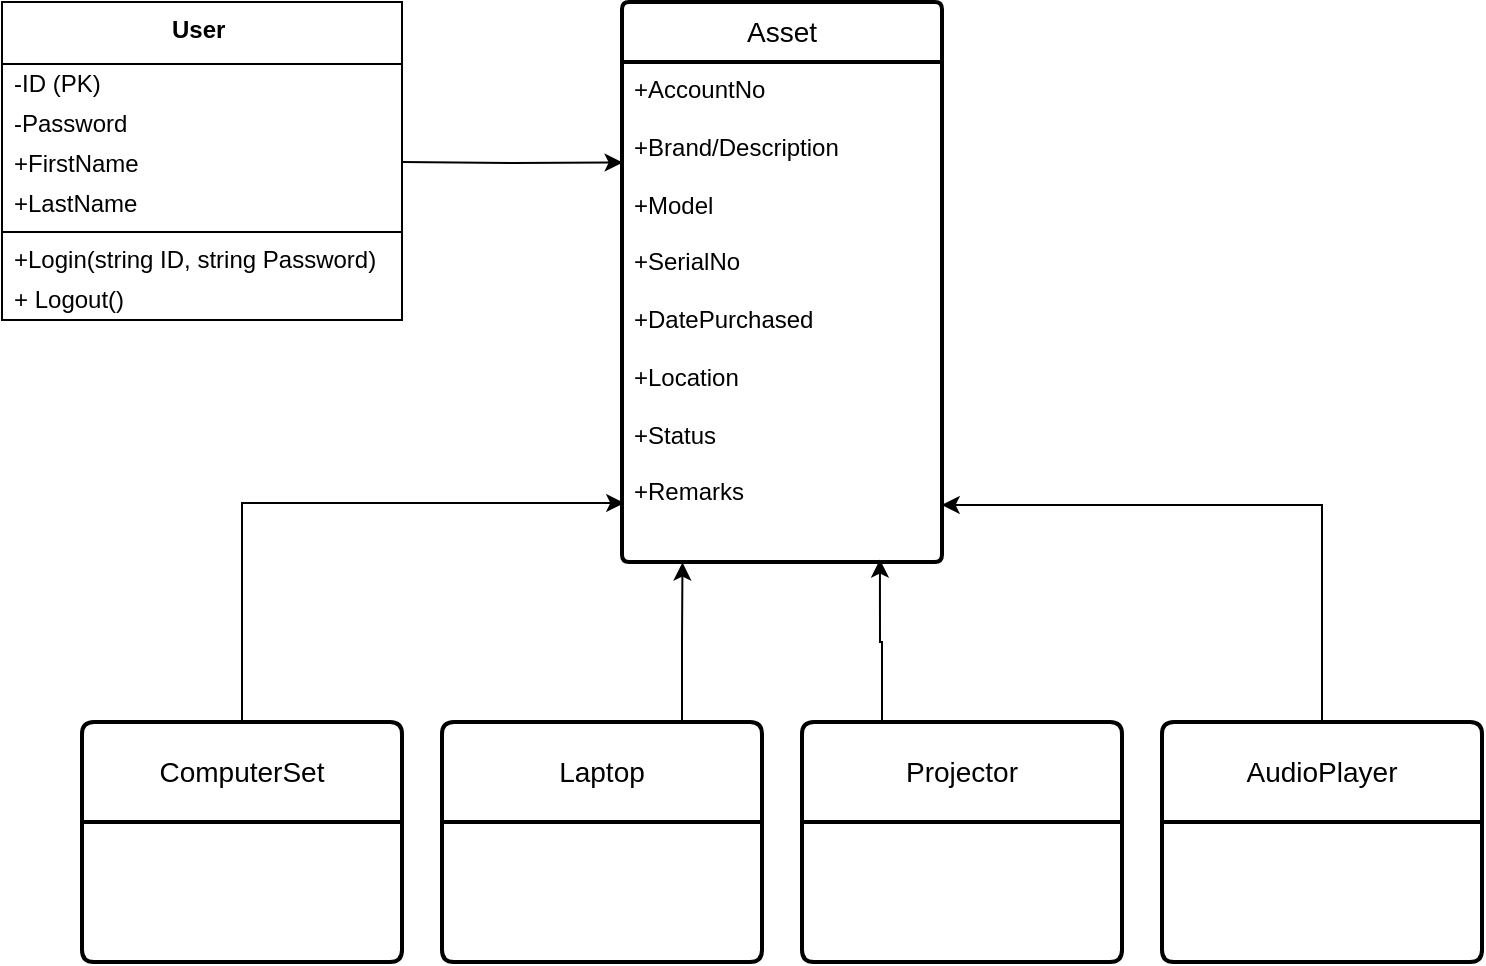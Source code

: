 <mxfile version="24.7.17">
  <diagram id="R2lEEEUBdFMjLlhIrx00" name="Page-1">
    <mxGraphModel dx="1354" dy="735" grid="1" gridSize="10" guides="1" tooltips="1" connect="1" arrows="1" fold="1" page="1" pageScale="1" pageWidth="850" pageHeight="1100" math="0" shadow="0" extFonts="Permanent Marker^https://fonts.googleapis.com/css?family=Permanent+Marker">
      <root>
        <mxCell id="0" />
        <mxCell id="1" parent="0" />
        <mxCell id="xMVm-TEatepY0aYRcylu-1" value="Asset" style="swimlane;childLayout=stackLayout;horizontal=1;startSize=30;horizontalStack=0;rounded=1;fontSize=14;fontStyle=0;strokeWidth=2;resizeParent=0;resizeLast=1;shadow=0;dashed=0;align=center;arcSize=4;whiteSpace=wrap;html=1;direction=east;" vertex="1" parent="1">
          <mxGeometry x="340" y="110" width="160" height="280" as="geometry">
            <mxRectangle x="80" y="270" width="80" height="30" as="alternateBounds" />
          </mxGeometry>
        </mxCell>
        <mxCell id="xMVm-TEatepY0aYRcylu-2" value="&lt;div&gt;&lt;span style=&quot;background-color: initial;&quot;&gt;+AccountNo&lt;/span&gt;&lt;br&gt;&lt;/div&gt;&lt;div&gt;&amp;nbsp;&lt;br&gt;+&lt;span style=&quot;text-wrap: wrap;&quot;&gt;Brand/Description&lt;/span&gt;&lt;/div&gt;&lt;div&gt;&lt;br&gt;+Model&lt;/div&gt;&lt;div&gt;&lt;br&gt;&lt;/div&gt;&lt;div&gt;+SerialNo&lt;/div&gt;&lt;div&gt;&lt;br&gt;&lt;/div&gt;&lt;div&gt;+DatePurchased&lt;br&gt;&lt;/div&gt;&lt;div&gt;&lt;br&gt;&lt;/div&gt;&lt;div&gt;+Location&lt;/div&gt;&lt;div&gt;&lt;br&gt;&lt;/div&gt;&lt;div&gt;+Status&lt;/div&gt;&lt;div&gt;&lt;br&gt;&lt;/div&gt;&lt;div&gt;+Remarks&lt;/div&gt;" style="align=left;strokeColor=none;fillColor=none;spacingLeft=4;fontSize=12;verticalAlign=top;resizable=0;rotatable=0;part=1;html=1;" vertex="1" parent="xMVm-TEatepY0aYRcylu-1">
          <mxGeometry y="30" width="160" height="250" as="geometry" />
        </mxCell>
        <mxCell id="xMVm-TEatepY0aYRcylu-45" style="edgeStyle=orthogonalEdgeStyle;rounded=0;orthogonalLoop=1;jettySize=auto;html=1;entryX=0.002;entryY=0.201;entryDx=0;entryDy=0;entryPerimeter=0;" edge="1" parent="1" target="xMVm-TEatepY0aYRcylu-2">
          <mxGeometry relative="1" as="geometry">
            <mxPoint x="230" y="190" as="sourcePoint" />
          </mxGeometry>
        </mxCell>
        <mxCell id="xMVm-TEatepY0aYRcylu-48" style="edgeStyle=orthogonalEdgeStyle;rounded=0;orthogonalLoop=1;jettySize=auto;html=1;exitX=0.5;exitY=0;exitDx=0;exitDy=0;entryX=0.007;entryY=0.882;entryDx=0;entryDy=0;entryPerimeter=0;" edge="1" parent="1" source="xMVm-TEatepY0aYRcylu-46" target="xMVm-TEatepY0aYRcylu-2">
          <mxGeometry relative="1" as="geometry">
            <mxPoint x="310" y="360" as="targetPoint" />
            <Array as="points">
              <mxPoint x="150" y="360" />
            </Array>
          </mxGeometry>
        </mxCell>
        <mxCell id="xMVm-TEatepY0aYRcylu-46" value="ComputerSet" style="swimlane;childLayout=stackLayout;horizontal=1;startSize=50;horizontalStack=0;rounded=1;fontSize=14;fontStyle=0;strokeWidth=2;resizeParent=0;resizeLast=1;shadow=0;dashed=0;align=center;arcSize=4;whiteSpace=wrap;html=1;" vertex="1" parent="1">
          <mxGeometry x="70" y="470" width="160" height="120" as="geometry" />
        </mxCell>
        <mxCell id="xMVm-TEatepY0aYRcylu-49" value="Laptop" style="swimlane;childLayout=stackLayout;horizontal=1;startSize=50;horizontalStack=0;rounded=1;fontSize=14;fontStyle=0;strokeWidth=2;resizeParent=0;resizeLast=1;shadow=0;dashed=0;align=center;arcSize=4;whiteSpace=wrap;html=1;" vertex="1" parent="1">
          <mxGeometry x="250" y="470" width="160" height="120" as="geometry" />
        </mxCell>
        <mxCell id="xMVm-TEatepY0aYRcylu-51" value="Projector" style="swimlane;childLayout=stackLayout;horizontal=1;startSize=50;horizontalStack=0;rounded=1;fontSize=14;fontStyle=0;strokeWidth=2;resizeParent=0;resizeLast=1;shadow=0;dashed=0;align=center;arcSize=4;whiteSpace=wrap;html=1;" vertex="1" parent="1">
          <mxGeometry x="430" y="470" width="160" height="120" as="geometry" />
        </mxCell>
        <mxCell id="xMVm-TEatepY0aYRcylu-56" style="edgeStyle=orthogonalEdgeStyle;rounded=0;orthogonalLoop=1;jettySize=auto;html=1;exitX=0.5;exitY=0;exitDx=0;exitDy=0;entryX=0.999;entryY=0.886;entryDx=0;entryDy=0;entryPerimeter=0;" edge="1" parent="1" source="xMVm-TEatepY0aYRcylu-53" target="xMVm-TEatepY0aYRcylu-2">
          <mxGeometry relative="1" as="geometry">
            <mxPoint x="690" y="360.0" as="targetPoint" />
          </mxGeometry>
        </mxCell>
        <mxCell id="xMVm-TEatepY0aYRcylu-53" value="AudioPlayer" style="swimlane;childLayout=stackLayout;horizontal=1;startSize=50;horizontalStack=0;rounded=1;fontSize=14;fontStyle=0;strokeWidth=2;resizeParent=0;resizeLast=1;shadow=0;dashed=0;align=center;arcSize=4;whiteSpace=wrap;html=1;" vertex="1" parent="1">
          <mxGeometry x="610" y="470" width="160" height="120" as="geometry" />
        </mxCell>
        <mxCell id="xMVm-TEatepY0aYRcylu-58" style="edgeStyle=orthogonalEdgeStyle;rounded=0;orthogonalLoop=1;jettySize=auto;html=1;exitX=0.25;exitY=0;exitDx=0;exitDy=0;entryX=0.806;entryY=0.995;entryDx=0;entryDy=0;entryPerimeter=0;" edge="1" parent="1" source="xMVm-TEatepY0aYRcylu-51" target="xMVm-TEatepY0aYRcylu-2">
          <mxGeometry relative="1" as="geometry" />
        </mxCell>
        <mxCell id="xMVm-TEatepY0aYRcylu-59" style="edgeStyle=orthogonalEdgeStyle;rounded=0;orthogonalLoop=1;jettySize=auto;html=1;exitX=0.75;exitY=0;exitDx=0;exitDy=0;entryX=0.189;entryY=1.001;entryDx=0;entryDy=0;entryPerimeter=0;" edge="1" parent="1" source="xMVm-TEatepY0aYRcylu-49" target="xMVm-TEatepY0aYRcylu-2">
          <mxGeometry relative="1" as="geometry" />
        </mxCell>
        <mxCell id="xMVm-TEatepY0aYRcylu-89" value="&lt;span style=&quot;font-weight: 700; text-wrap: nowrap;&quot;&gt;User&amp;nbsp;&lt;/span&gt;" style="swimlane;fontStyle=0;align=center;verticalAlign=top;childLayout=stackLayout;horizontal=1;startSize=31;horizontalStack=0;resizeParent=1;resizeParentMax=0;resizeLast=0;collapsible=0;marginBottom=0;html=1;whiteSpace=wrap;" vertex="1" parent="1">
          <mxGeometry x="30" y="110" width="200" height="159" as="geometry" />
        </mxCell>
        <mxCell id="xMVm-TEatepY0aYRcylu-90" value="-ID (PK)" style="text;html=1;strokeColor=none;fillColor=none;align=left;verticalAlign=middle;spacingLeft=4;spacingRight=4;overflow=hidden;rotatable=0;points=[[0,0.5],[1,0.5]];portConstraint=eastwest;whiteSpace=wrap;" vertex="1" parent="xMVm-TEatepY0aYRcylu-89">
          <mxGeometry y="31" width="200" height="20" as="geometry" />
        </mxCell>
        <mxCell id="xMVm-TEatepY0aYRcylu-91" value="-Password" style="text;html=1;strokeColor=none;fillColor=none;align=left;verticalAlign=middle;spacingLeft=4;spacingRight=4;overflow=hidden;rotatable=0;points=[[0,0.5],[1,0.5]];portConstraint=eastwest;whiteSpace=wrap;" vertex="1" parent="xMVm-TEatepY0aYRcylu-89">
          <mxGeometry y="51" width="200" height="20" as="geometry" />
        </mxCell>
        <mxCell id="xMVm-TEatepY0aYRcylu-95" value="+FirstName" style="text;html=1;strokeColor=none;fillColor=none;align=left;verticalAlign=middle;spacingLeft=4;spacingRight=4;overflow=hidden;rotatable=0;points=[[0,0.5],[1,0.5]];portConstraint=eastwest;whiteSpace=wrap;" vertex="1" parent="xMVm-TEatepY0aYRcylu-89">
          <mxGeometry y="71" width="200" height="20" as="geometry" />
        </mxCell>
        <mxCell id="xMVm-TEatepY0aYRcylu-96" value="+LastName" style="text;html=1;strokeColor=none;fillColor=none;align=left;verticalAlign=middle;spacingLeft=4;spacingRight=4;overflow=hidden;rotatable=0;points=[[0,0.5],[1,0.5]];portConstraint=eastwest;whiteSpace=wrap;" vertex="1" parent="xMVm-TEatepY0aYRcylu-89">
          <mxGeometry y="91" width="200" height="20" as="geometry" />
        </mxCell>
        <mxCell id="xMVm-TEatepY0aYRcylu-94" value="" style="line;strokeWidth=1;fillColor=none;align=left;verticalAlign=middle;spacingTop=-1;spacingLeft=3;spacingRight=3;rotatable=0;labelPosition=right;points=[];portConstraint=eastwest;" vertex="1" parent="xMVm-TEatepY0aYRcylu-89">
          <mxGeometry y="111" width="200" height="8" as="geometry" />
        </mxCell>
        <mxCell id="xMVm-TEatepY0aYRcylu-100" value="+Login(string ID, string Password)" style="text;html=1;strokeColor=none;fillColor=none;align=left;verticalAlign=middle;spacingLeft=4;spacingRight=4;overflow=hidden;rotatable=0;points=[[0,0.5],[1,0.5]];portConstraint=eastwest;whiteSpace=wrap;" vertex="1" parent="xMVm-TEatepY0aYRcylu-89">
          <mxGeometry y="119" width="200" height="20" as="geometry" />
        </mxCell>
        <mxCell id="xMVm-TEatepY0aYRcylu-101" value="+ Logout()" style="text;html=1;strokeColor=none;fillColor=none;align=left;verticalAlign=middle;spacingLeft=4;spacingRight=4;overflow=hidden;rotatable=0;points=[[0,0.5],[1,0.5]];portConstraint=eastwest;whiteSpace=wrap;" vertex="1" parent="xMVm-TEatepY0aYRcylu-89">
          <mxGeometry y="139" width="200" height="20" as="geometry" />
        </mxCell>
      </root>
    </mxGraphModel>
  </diagram>
</mxfile>
